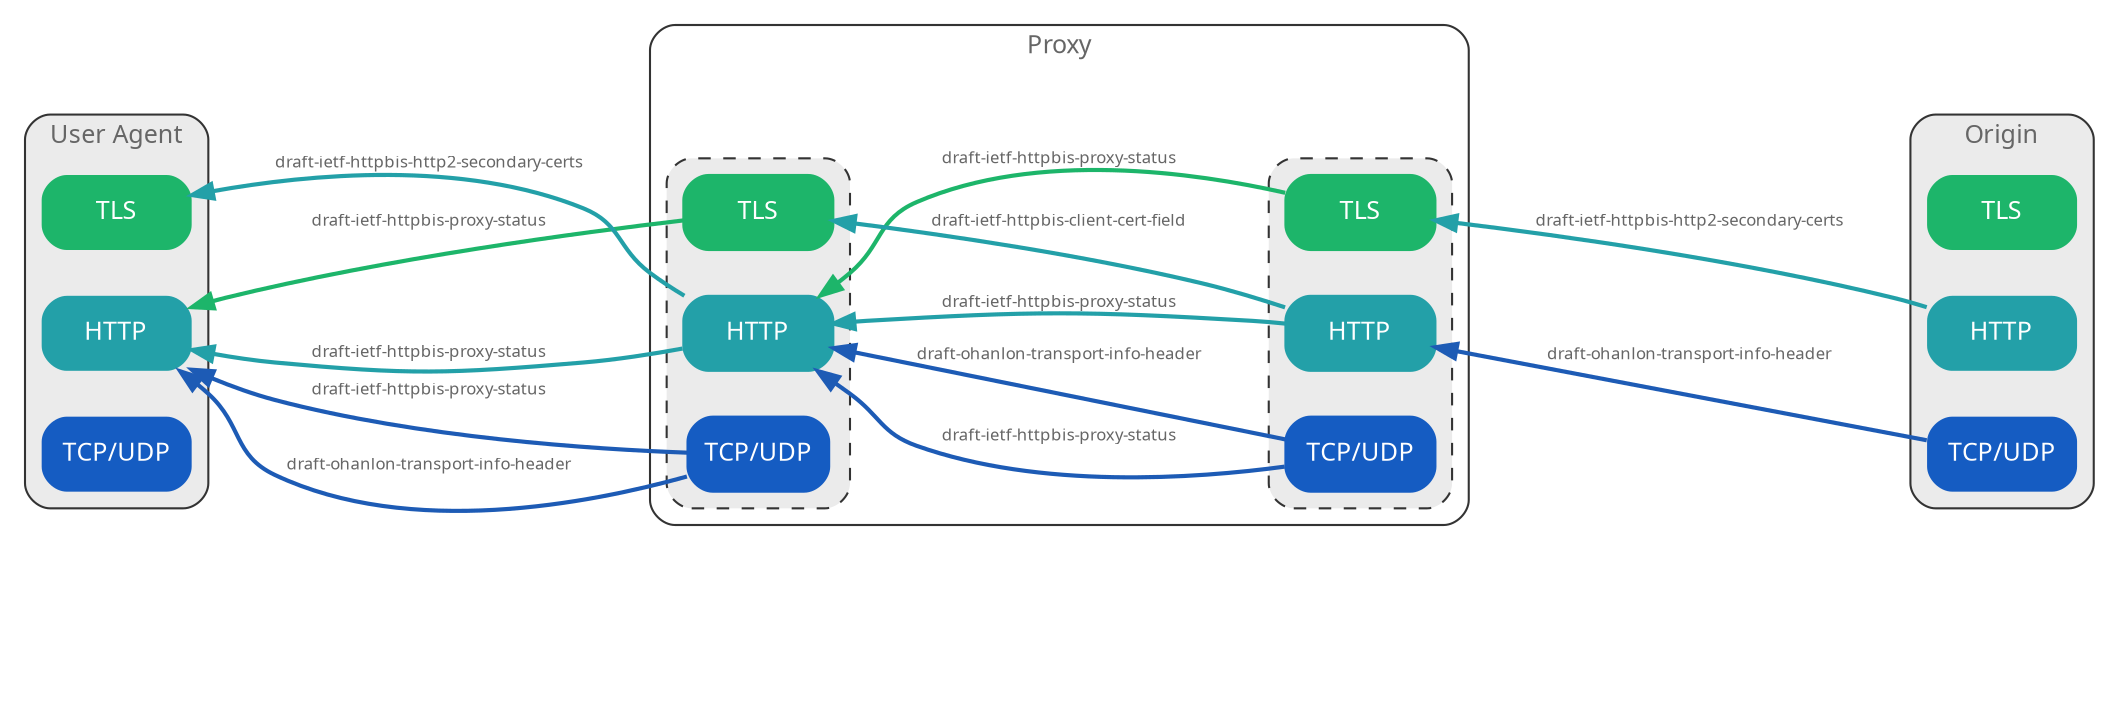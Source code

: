 digraph {

    graph[compound="true" style="rounded,filled" color="#333333" fillcolor="#ffffff" fontcolor="#666666" fontname="sans-serif" fontsize="12" rankdir="LR" ranksep="0.3" nodesep="0.3"];
    node[shape="rect" fontcolor="#ffffff" color="transparent" style="rounded,filled" fontsize="12" fontname="sans-serif" width="1" height="0.5"];
    edge[color="#1D5BB5" penwidth="2" fontcolor="#666666" fontsize="8" fontname="sans-serif" minlen="3"];

    subgraph cluster0{
        graph[label="User Agent" fillcolor="#ebebeb"];
        useragent_http[label="HTTP" fillcolor="#23A0A8"];
        useragent_tls[label="TLS" fillcolor="#1DB56A"];
        useragent_tcpudp[label="TCP/UDP" fillcolor="#155CC2"];
    }

    subgraph cluster1 {
        graph[label="Proxy" style="filled,rounded" color="#333333"];

        subgraph cluster2 {
            graph[style="dashed,rounded,filled" label="" fillcolor="#ebebeb"];
            proxy_useragent_http[label="HTTP" height="0.5" color="#23A0A8"];
            proxy_useragent_tls[label="TLS" height="0.5" color="#1DB56A"];
            proxy_useragent_tcpudp[label="TCP/UDP" width="0.01" height="0.5" color="#155CC2"];
        }

        subgraph cluster3 {
            graph[style="dashed,rounded,filled" label="" fillcolor="#ebebeb"];
            proxy_origin_http[label="HTTP" height="0.5" color="#23A0A8"];
            proxy_origin_tls[label="TLS" height="0.5" color="#1DB56A"];
            proxy_origin_tcpudp[label="TCP/UDP" height="0.5" color="#155CC2"];
        }
    }

    subgraph cluster4{
        graph[label="Origin" fillcolor="#ebebeb"];
        origin_http[label="HTTP" fillcolor="#23A0A8"];
        origin_tls[label="TLS" fillcolor="#1DB56A"];
        origin_tcpudp[label="TCP/UDP" fillcolor="#155CC2"];
    }

    useragent_http -> proxy_useragent_http -> proxy_origin_http -> origin_http[weight="10" style="dotted" color="transparent" arrowhead="none"];
    useragent_tls -> proxy_useragent_tls -> proxy_origin_tls -> origin_tls[ weight="10"style="dotted" color="transparent" arrowhead="none"];
    useragent_tcpudp -> proxy_useragent_tcpudp -> proxy_origin_tcpudp -> origin_tcpudp[weight="10" style="dotted" color="transparent" arrowhead="none"];

    # Drafts
    ## draft-ietf-httpbis-client-cert-field
    proxy_useragent_tls -> proxy_origin_http[color="#23A0A8" weight="-1" dir="back" label="draft-ietf-httpbis-client-cert-field"];
    proxy_origin_http -> proxy_useragent_tls[color="transparent"];

    ## draft-ietf-httpbis-proxy-status
    proxy_useragent_http -> proxy_origin_http[color="#23A0A8" weight="-1" dir="back" label="draft-ietf-httpbis-proxy-status"];
    proxy_useragent_http -> proxy_origin_tls[color="#1DB56A" weight="-1" dir="back" label="draft-ietf-httpbis-proxy-status"];
    proxy_useragent_http -> proxy_origin_tcpudp[weight="-1" dir="back" label="draft-ietf-httpbis-proxy-status"];
    
    useragent_http -> proxy_useragent_http[color="#23A0A8" weight="-1" dir="back" label="draft-ietf-httpbis-proxy-status"];
    useragent_http -> proxy_useragent_tls[color="#1DB56A" weight="-1" dir="back" label="draft-ietf-httpbis-proxy-status"];
    useragent_http -> proxy_useragent_tcpudp[weight="-1" dir="back" label="draft-ietf-httpbis-proxy-status"];

    ## draft-ohanlon-transport-info-header
    proxy_useragent_http -> proxy_origin_tcpudp[weight="0" dir="back" label="draft-ohanlon-transport-info-header"];
    useragent_http -> proxy_useragent_tcpudp[weight="-1" dir="back" label="draft-ohanlon-transport-info-header"];
    proxy_origin_http -> origin_tcpudp[weight="-1" dir="back" label="draft-ohanlon-transport-info-header"];

    # draft-ietf-httpbis-http2-secondary-certs
    proxy_useragent_http -> useragent_tls[color="#23A0A8" weight="-1" label="draft-ietf-httpbis-http2-secondary-certs"];
    proxy_origin_tls -> origin_http[color="#23A0A8" weight="-1" dir="back" label="draft-ietf-httpbis-http2-secondary-certs"];

    # RFCs
    #useragent_tls -> proxy_useragent_tls[label="RFC 7301 (ALPN)" color="#444444" fontcolor="#444444"];
}
